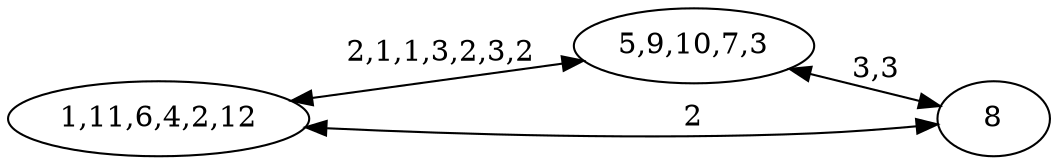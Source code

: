 digraph {
    rankdir="LR";
    "1,11,6,4,2,12" -> "5,9,10,7,3" [dir="both" label="2,1,1,3,2,3,2"];
    "1,11,6,4,2,12" -> 8 [dir="both" label="2"];
    "5,9,10,7,3" -> 8 [dir="both" label="3,3"];
}
